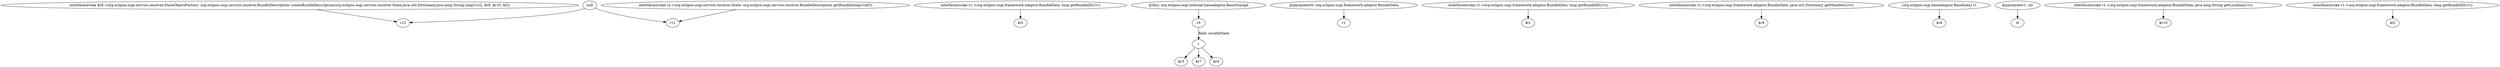 digraph g {
0[label="interfaceinvoke $r8.<org.eclipse.osgi.service.resolver.StateObjectFactory: org.eclipse.osgi.service.resolver.BundleDescription createBundleDescription(org.eclipse.osgi.service.resolver.State,java.util.Dictionary,java.lang.String,long)>(r2, $r9, $r10, $l2)"]
1[label="r12"]
0->1[label=""]
2[label="interfaceinvoke r1.<org.eclipse.osgi.framework.adaptor.BundleData: long getBundleID()>()"]
3[label="$l3"]
2->3[label=""]
4[label="1"]
5[label="$r3"]
4->5[label=""]
6[label="$r7"]
4->6[label=""]
7[label="@this: org.eclipse.osgi.internal.baseadaptor.BaseStorage"]
8[label="r0"]
7->8[label=""]
9[label="@parameter0: org.eclipse.osgi.framework.adaptor.BundleData"]
10[label="r1"]
9->10[label=""]
11[label="interfaceinvoke r1.<org.eclipse.osgi.framework.adaptor.BundleData: long getBundleID()>()"]
12[label="$l1"]
11->12[label=""]
8->4[label="field: invalidState"]
13[label="null"]
14[label="r11"]
13->14[label=""]
15[label="interfaceinvoke r1.<org.eclipse.osgi.framework.adaptor.BundleData: java.util.Dictionary getManifest()>()"]
16[label="$r9"]
15->16[label=""]
17[label="(org.eclipse.osgi.baseadaptor.BaseData) r1"]
18[label="$r6"]
17->18[label=""]
19[label="$r4"]
4->19[label=""]
20[label="@parameter1: int"]
21[label="i0"]
20->21[label=""]
13->1[label=""]
22[label="interfaceinvoke r1.<org.eclipse.osgi.framework.adaptor.BundleData: java.lang.String getLocation()>()"]
23[label="$r10"]
22->23[label=""]
24[label="interfaceinvoke r1.<org.eclipse.osgi.framework.adaptor.BundleData: long getBundleID()>()"]
25[label="$l2"]
24->25[label=""]
26[label="interfaceinvoke r2.<org.eclipse.osgi.service.resolver.State: org.eclipse.osgi.service.resolver.BundleDescription getBundle(long)>($l3)"]
26->14[label=""]
}